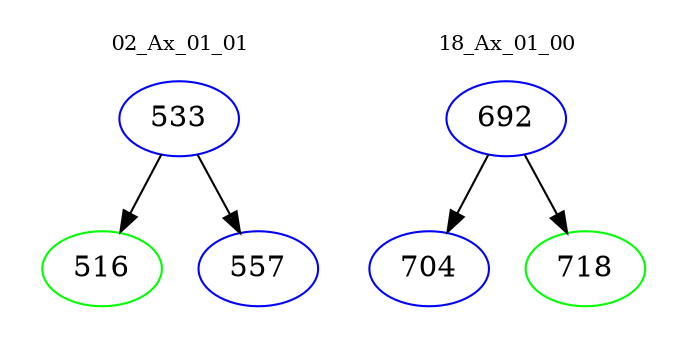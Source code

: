 digraph{
subgraph cluster_0 {
color = white
label = "02_Ax_01_01";
fontsize=10;
T0_533 [label="533", color="blue"]
T0_533 -> T0_516 [color="black"]
T0_516 [label="516", color="green"]
T0_533 -> T0_557 [color="black"]
T0_557 [label="557", color="blue"]
}
subgraph cluster_1 {
color = white
label = "18_Ax_01_00";
fontsize=10;
T1_692 [label="692", color="blue"]
T1_692 -> T1_704 [color="black"]
T1_704 [label="704", color="blue"]
T1_692 -> T1_718 [color="black"]
T1_718 [label="718", color="green"]
}
}

